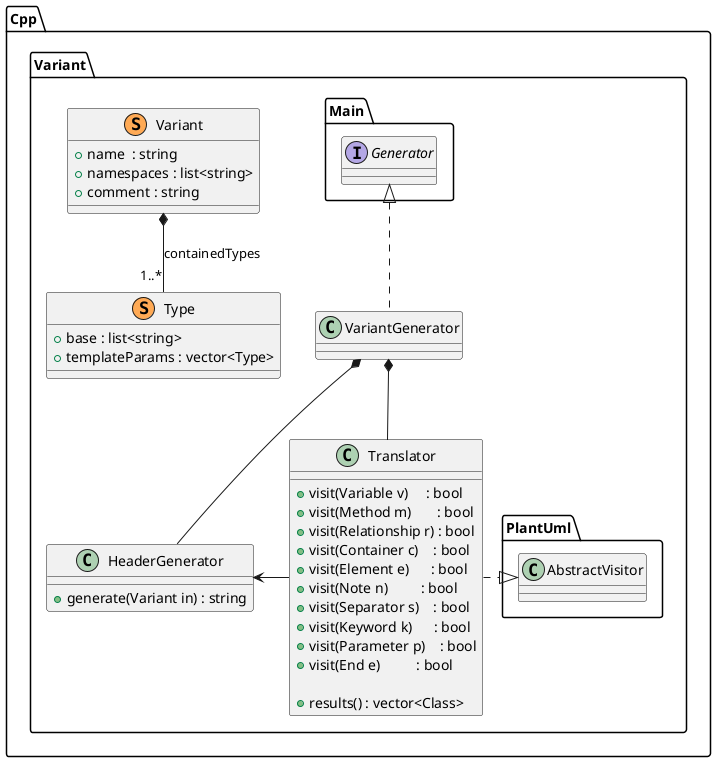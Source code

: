 @startuml Variant

namespace Cpp {
    namespace Variant {
        ' *************** ALGORITHMS ***************
        class HeaderGenerator {
            +generate(Variant in) : string
        }

        class Translator
        {
            +visit(Variable v)     : bool
            +visit(Method m)       : bool
            +visit(Relationship r) : bool
            +visit(Container c)    : bool
            +visit(Element e)      : bool
            +visit(Note n)         : bool
            +visit(Separator s)    : bool
            +visit(Keyword k)      : bool
            +visit(Parameter p)    : bool
            +visit(End e)          : bool

            +results() : vector<Class>
        }
        Translator .|> PlantUml.AbstractVisitor
        Translator -left-> HeaderGenerator


        class VariantGenerator implements Main.Generator {
        }
        VariantGenerator *-- Translator
        VariantGenerator *-- HeaderGenerator

        class Type << (S,#FFAA55) >>
        {
            +base : list<string>
            +templateParams : vector<Type>
        }

        class Variant << (S,#FFAA55) >>
        {
            +name  : string
            +namespaces : list<string>
            +comment : string
        }

        Variant *-- "1..*" Type : containedTypes
    }
}
@enduml